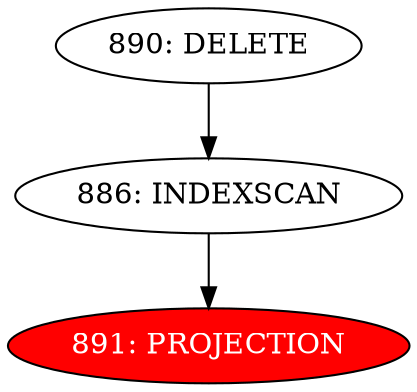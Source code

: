 digraph name {
886 [label="886: INDEXSCAN" ];
886 -> 891;
891 [label="891: PROJECTION" fontcolor="white" style="filled" fillcolor="red"];
890 [label="890: DELETE" ];
890 -> 886;

}

